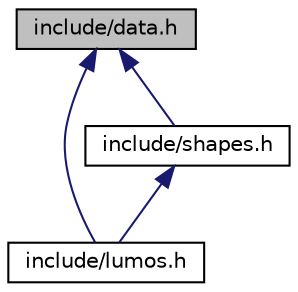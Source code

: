 digraph "include/data.h"
{
 // LATEX_PDF_SIZE
  edge [fontname="Helvetica",fontsize="10",labelfontname="Helvetica",labelfontsize="10"];
  node [fontname="Helvetica",fontsize="10",shape=record];
  Node1 [label="include/data.h",height=0.2,width=0.4,color="black", fillcolor="grey75", style="filled", fontcolor="black",tooltip="External declarations for window dimensions in the Lumos engine."];
  Node1 -> Node2 [dir="back",color="midnightblue",fontsize="10",style="solid",fontname="Helvetica"];
  Node2 [label="include/lumos.h",height=0.2,width=0.4,color="black", fillcolor="white", style="filled",URL="$lumos_8h.html",tooltip="Defines the main Lumos application class (App) responsible for window management, system updates,..."];
  Node1 -> Node3 [dir="back",color="midnightblue",fontsize="10",style="solid",fontname="Helvetica"];
  Node3 [label="include/shapes.h",height=0.2,width=0.4,color="black", fillcolor="white", style="filled",URL="$shapes_8h.html",tooltip="Declares various 2D shape classes (Quad, Point, Circle, Line2D, Triangle) with methods for drawing an..."];
  Node3 -> Node2 [dir="back",color="midnightblue",fontsize="10",style="solid",fontname="Helvetica"];
}
